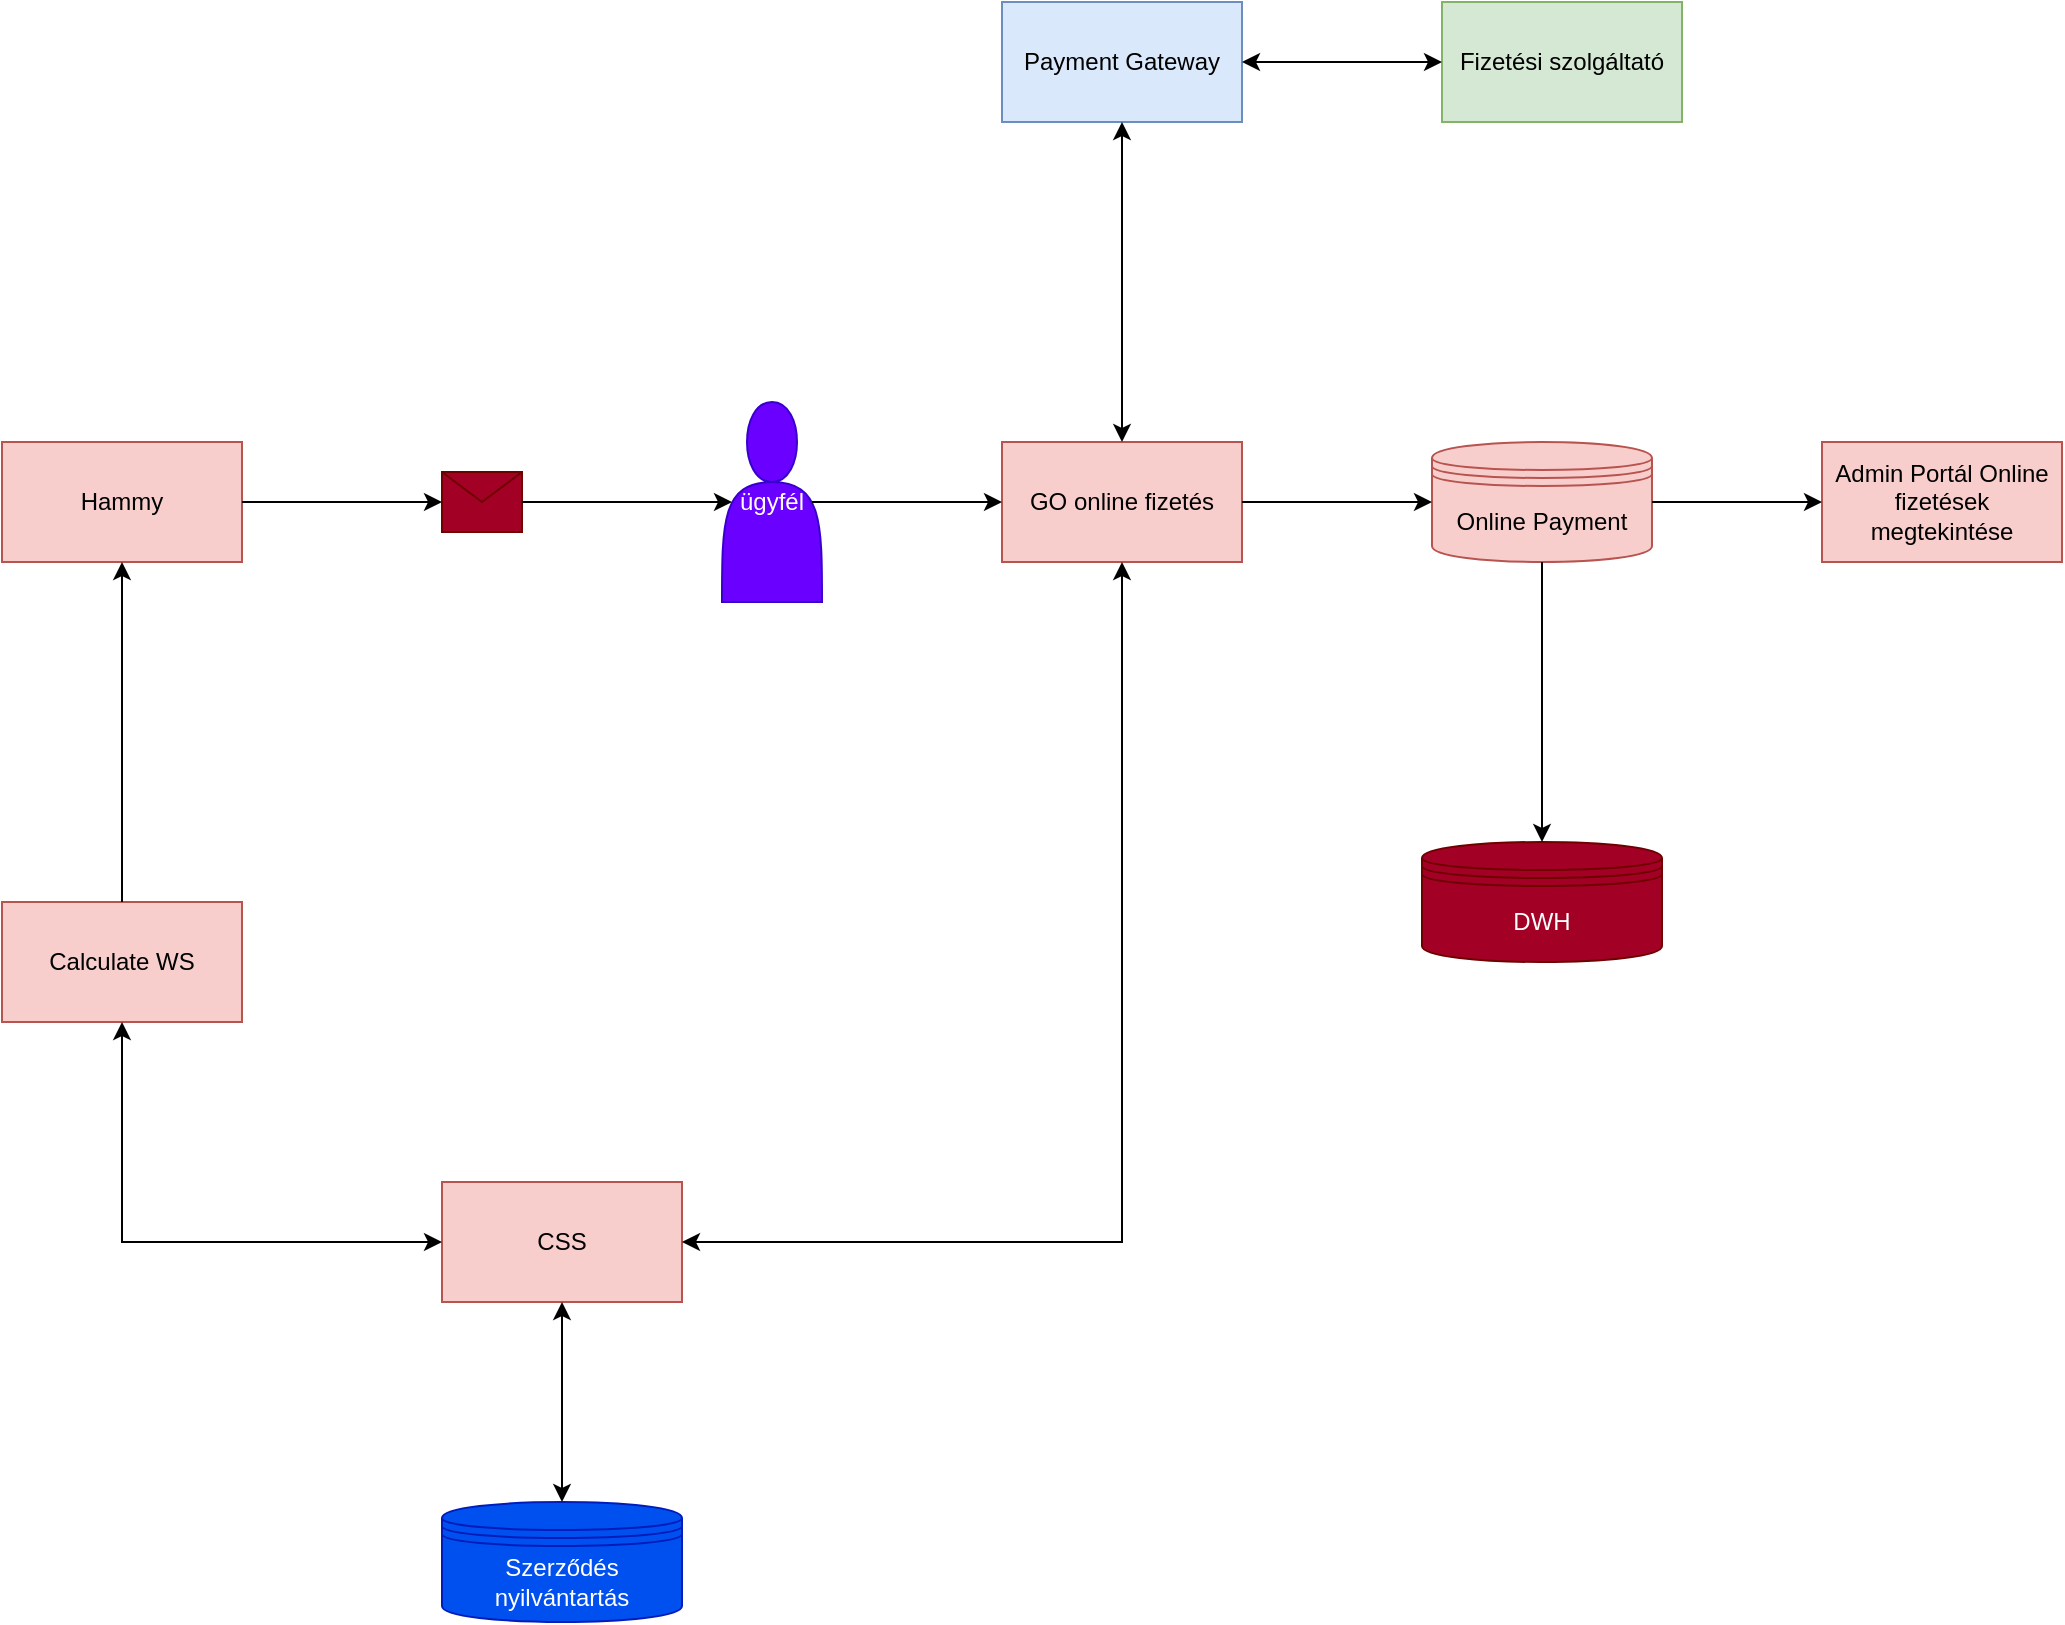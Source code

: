 <mxfile version="21.3.2" type="device">
  <diagram name="Page-1" id="2a216829-ef6e-dabb-86c1-c78162f3ba2b">
    <mxGraphModel dx="2053" dy="1250" grid="1" gridSize="10" guides="1" tooltips="1" connect="1" arrows="1" fold="1" page="1" pageScale="1" pageWidth="850" pageHeight="1100" background="none" math="0" shadow="0">
      <root>
        <mxCell id="0" />
        <mxCell id="1" parent="0" />
        <mxCell id="7a84cebc1def654-4" value="" style="shape=message;whiteSpace=wrap;html=1;fillColor=#a20025;fontColor=#ffffff;strokeColor=#6F0000;" parent="1" vertex="1">
          <mxGeometry x="270" y="295" width="40" height="30" as="geometry" />
        </mxCell>
        <mxCell id="o2-MueiNVbqEWJGhFptz-1" value="Hammy" style="rounded=0;whiteSpace=wrap;html=1;fillColor=#f8cecc;strokeColor=#b85450;" parent="1" vertex="1">
          <mxGeometry x="50" y="280" width="120" height="60" as="geometry" />
        </mxCell>
        <mxCell id="o2-MueiNVbqEWJGhFptz-2" value="Calculate WS" style="rounded=0;whiteSpace=wrap;html=1;fillColor=#f8cecc;strokeColor=#b85450;" parent="1" vertex="1">
          <mxGeometry x="50" y="510" width="120" height="60" as="geometry" />
        </mxCell>
        <mxCell id="o2-MueiNVbqEWJGhFptz-5" value="CSS" style="rounded=0;whiteSpace=wrap;html=1;fillColor=#f8cecc;strokeColor=#b85450;" parent="1" vertex="1">
          <mxGeometry x="270" y="650" width="120" height="60" as="geometry" />
        </mxCell>
        <mxCell id="o2-MueiNVbqEWJGhFptz-6" value="GO online fizetés" style="rounded=0;whiteSpace=wrap;html=1;fillColor=#f8cecc;strokeColor=#b85450;" parent="1" vertex="1">
          <mxGeometry x="550" y="280" width="120" height="60" as="geometry" />
        </mxCell>
        <mxCell id="o2-MueiNVbqEWJGhFptz-7" value="Payment Gateway" style="rounded=0;whiteSpace=wrap;html=1;fillColor=#dae8fc;strokeColor=#6c8ebf;" parent="1" vertex="1">
          <mxGeometry x="550" y="60" width="120" height="60" as="geometry" />
        </mxCell>
        <mxCell id="o2-MueiNVbqEWJGhFptz-8" value="Fizetési szolgáltató" style="rounded=0;whiteSpace=wrap;html=1;fillColor=#d5e8d4;strokeColor=#82b366;" parent="1" vertex="1">
          <mxGeometry x="770" y="60" width="120" height="60" as="geometry" />
        </mxCell>
        <mxCell id="o2-MueiNVbqEWJGhFptz-9" value="Admin Portál Online fizetések megtekintése" style="rounded=0;whiteSpace=wrap;html=1;fillColor=#f8cecc;strokeColor=#b85450;" parent="1" vertex="1">
          <mxGeometry x="960" y="280" width="120" height="60" as="geometry" />
        </mxCell>
        <mxCell id="o2-MueiNVbqEWJGhFptz-10" value="Online Payment" style="shape=datastore;whiteSpace=wrap;html=1;fillColor=#f8cecc;strokeColor=#b85450;" parent="1" vertex="1">
          <mxGeometry x="765" y="280" width="110" height="60" as="geometry" />
        </mxCell>
        <mxCell id="o2-MueiNVbqEWJGhFptz-12" value="Szerződés nyilvántartás" style="shape=datastore;whiteSpace=wrap;html=1;fillColor=#0050ef;fontColor=#ffffff;strokeColor=#001DBC;" parent="1" vertex="1">
          <mxGeometry x="270" y="810" width="120" height="60" as="geometry" />
        </mxCell>
        <mxCell id="o2-MueiNVbqEWJGhFptz-13" value="ügyfél" style="shape=actor;whiteSpace=wrap;html=1;fillColor=#6a00ff;fontColor=#ffffff;strokeColor=#3700CC;" parent="1" vertex="1">
          <mxGeometry x="410" y="260" width="50" height="100" as="geometry" />
        </mxCell>
        <mxCell id="o2-MueiNVbqEWJGhFptz-14" value="" style="endArrow=classic;html=1;rounded=0;exitX=0.5;exitY=0;exitDx=0;exitDy=0;entryX=0.5;entryY=1;entryDx=0;entryDy=0;" parent="1" source="o2-MueiNVbqEWJGhFptz-2" target="o2-MueiNVbqEWJGhFptz-1" edge="1">
          <mxGeometry width="50" height="50" relative="1" as="geometry">
            <mxPoint x="80" y="460" as="sourcePoint" />
            <mxPoint x="130" y="410" as="targetPoint" />
          </mxGeometry>
        </mxCell>
        <mxCell id="o2-MueiNVbqEWJGhFptz-16" value="" style="endArrow=classic;startArrow=classic;html=1;rounded=0;entryX=0.5;entryY=1;entryDx=0;entryDy=0;exitX=0;exitY=0.5;exitDx=0;exitDy=0;" parent="1" source="o2-MueiNVbqEWJGhFptz-5" target="o2-MueiNVbqEWJGhFptz-2" edge="1">
          <mxGeometry width="50" height="50" relative="1" as="geometry">
            <mxPoint x="90" y="690" as="sourcePoint" />
            <mxPoint x="140" y="640" as="targetPoint" />
            <Array as="points">
              <mxPoint x="110" y="680" />
            </Array>
          </mxGeometry>
        </mxCell>
        <mxCell id="o2-MueiNVbqEWJGhFptz-17" value="" style="endArrow=classic;html=1;rounded=0;entryX=0;entryY=0.5;entryDx=0;entryDy=0;exitX=1;exitY=0.5;exitDx=0;exitDy=0;" parent="1" source="o2-MueiNVbqEWJGhFptz-1" target="7a84cebc1def654-4" edge="1">
          <mxGeometry width="50" height="50" relative="1" as="geometry">
            <mxPoint x="180" y="400" as="sourcePoint" />
            <mxPoint x="230" y="350" as="targetPoint" />
          </mxGeometry>
        </mxCell>
        <mxCell id="o2-MueiNVbqEWJGhFptz-18" value="" style="endArrow=classic;html=1;rounded=0;exitX=1;exitY=0.5;exitDx=0;exitDy=0;entryX=0.1;entryY=0.5;entryDx=0;entryDy=0;entryPerimeter=0;" parent="1" source="7a84cebc1def654-4" target="o2-MueiNVbqEWJGhFptz-13" edge="1">
          <mxGeometry width="50" height="50" relative="1" as="geometry">
            <mxPoint x="330" y="440" as="sourcePoint" />
            <mxPoint x="380" y="390" as="targetPoint" />
          </mxGeometry>
        </mxCell>
        <mxCell id="o2-MueiNVbqEWJGhFptz-20" value="" style="endArrow=classic;html=1;rounded=0;exitX=0.9;exitY=0.5;exitDx=0;exitDy=0;exitPerimeter=0;entryX=0;entryY=0.5;entryDx=0;entryDy=0;" parent="1" source="o2-MueiNVbqEWJGhFptz-13" target="o2-MueiNVbqEWJGhFptz-6" edge="1">
          <mxGeometry width="50" height="50" relative="1" as="geometry">
            <mxPoint x="490" y="390" as="sourcePoint" />
            <mxPoint x="540" y="340" as="targetPoint" />
          </mxGeometry>
        </mxCell>
        <mxCell id="o2-MueiNVbqEWJGhFptz-21" value="" style="endArrow=classic;startArrow=classic;html=1;rounded=0;entryX=0.5;entryY=1;entryDx=0;entryDy=0;exitX=1;exitY=0.5;exitDx=0;exitDy=0;" parent="1" source="o2-MueiNVbqEWJGhFptz-5" target="o2-MueiNVbqEWJGhFptz-6" edge="1">
          <mxGeometry width="50" height="50" relative="1" as="geometry">
            <mxPoint x="500" y="560" as="sourcePoint" />
            <mxPoint x="550" y="510" as="targetPoint" />
            <Array as="points">
              <mxPoint x="610" y="680" />
            </Array>
          </mxGeometry>
        </mxCell>
        <mxCell id="o2-MueiNVbqEWJGhFptz-22" value="" style="endArrow=classic;startArrow=classic;html=1;rounded=0;entryX=0.5;entryY=1;entryDx=0;entryDy=0;exitX=0.5;exitY=0;exitDx=0;exitDy=0;" parent="1" source="o2-MueiNVbqEWJGhFptz-6" target="o2-MueiNVbqEWJGhFptz-7" edge="1">
          <mxGeometry width="50" height="50" relative="1" as="geometry">
            <mxPoint x="510" y="230" as="sourcePoint" />
            <mxPoint x="560" y="180" as="targetPoint" />
          </mxGeometry>
        </mxCell>
        <mxCell id="o2-MueiNVbqEWJGhFptz-23" value="" style="endArrow=classic;startArrow=classic;html=1;rounded=0;exitX=1;exitY=0.5;exitDx=0;exitDy=0;entryX=0;entryY=0.5;entryDx=0;entryDy=0;" parent="1" source="o2-MueiNVbqEWJGhFptz-7" target="o2-MueiNVbqEWJGhFptz-8" edge="1">
          <mxGeometry width="50" height="50" relative="1" as="geometry">
            <mxPoint x="710" y="140" as="sourcePoint" />
            <mxPoint x="760" y="90" as="targetPoint" />
          </mxGeometry>
        </mxCell>
        <mxCell id="o2-MueiNVbqEWJGhFptz-24" value="DWH" style="shape=datastore;whiteSpace=wrap;html=1;fillColor=#a20025;fontColor=#ffffff;strokeColor=#6F0000;" parent="1" vertex="1">
          <mxGeometry x="760" y="480" width="120" height="60" as="geometry" />
        </mxCell>
        <mxCell id="o2-MueiNVbqEWJGhFptz-26" value="" style="endArrow=classic;html=1;rounded=0;exitX=0.5;exitY=1;exitDx=0;exitDy=0;entryX=0.5;entryY=0;entryDx=0;entryDy=0;" parent="1" source="o2-MueiNVbqEWJGhFptz-10" target="o2-MueiNVbqEWJGhFptz-24" edge="1">
          <mxGeometry width="50" height="50" relative="1" as="geometry">
            <mxPoint x="860" y="500" as="sourcePoint" />
            <mxPoint x="910" y="450" as="targetPoint" />
          </mxGeometry>
        </mxCell>
        <mxCell id="o2-MueiNVbqEWJGhFptz-27" value="" style="endArrow=classic;html=1;rounded=0;exitX=1;exitY=0.5;exitDx=0;exitDy=0;entryX=0;entryY=0.5;entryDx=0;entryDy=0;" parent="1" source="o2-MueiNVbqEWJGhFptz-6" target="o2-MueiNVbqEWJGhFptz-10" edge="1">
          <mxGeometry width="50" height="50" relative="1" as="geometry">
            <mxPoint x="680" y="410" as="sourcePoint" />
            <mxPoint x="730" y="360" as="targetPoint" />
          </mxGeometry>
        </mxCell>
        <mxCell id="o2-MueiNVbqEWJGhFptz-29" value="" style="endArrow=classic;startArrow=classic;html=1;rounded=0;entryX=0.5;entryY=1;entryDx=0;entryDy=0;exitX=0.5;exitY=0;exitDx=0;exitDy=0;" parent="1" source="o2-MueiNVbqEWJGhFptz-12" target="o2-MueiNVbqEWJGhFptz-5" edge="1">
          <mxGeometry width="50" height="50" relative="1" as="geometry">
            <mxPoint x="260" y="790" as="sourcePoint" />
            <mxPoint x="310" y="740" as="targetPoint" />
          </mxGeometry>
        </mxCell>
        <mxCell id="o2-MueiNVbqEWJGhFptz-30" value="" style="endArrow=classic;html=1;rounded=0;exitX=1;exitY=0.5;exitDx=0;exitDy=0;" parent="1" source="o2-MueiNVbqEWJGhFptz-10" edge="1">
          <mxGeometry width="50" height="50" relative="1" as="geometry">
            <mxPoint x="910" y="360" as="sourcePoint" />
            <mxPoint x="960" y="310" as="targetPoint" />
          </mxGeometry>
        </mxCell>
      </root>
    </mxGraphModel>
  </diagram>
</mxfile>
